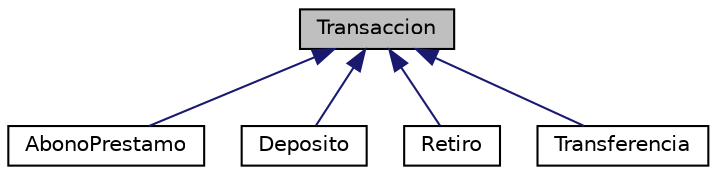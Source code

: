 digraph "Transaccion"
{
 // LATEX_PDF_SIZE
  edge [fontname="Helvetica",fontsize="10",labelfontname="Helvetica",labelfontsize="10"];
  node [fontname="Helvetica",fontsize="10",shape=record];
  Node1 [label="Transaccion",height=0.2,width=0.4,color="black", fillcolor="grey75", style="filled", fontcolor="black",tooltip="Clase abstracta Transaccion."];
  Node1 -> Node2 [dir="back",color="midnightblue",fontsize="10",style="solid",fontname="Helvetica"];
  Node2 [label="AbonoPrestamo",height=0.2,width=0.4,color="black", fillcolor="white", style="filled",URL="$class_abono_prestamo.html",tooltip="Clase AbonoPrestamo."];
  Node1 -> Node3 [dir="back",color="midnightblue",fontsize="10",style="solid",fontname="Helvetica"];
  Node3 [label="Deposito",height=0.2,width=0.4,color="black", fillcolor="white", style="filled",URL="$class_deposito.html",tooltip="Clase Deposito."];
  Node1 -> Node4 [dir="back",color="midnightblue",fontsize="10",style="solid",fontname="Helvetica"];
  Node4 [label="Retiro",height=0.2,width=0.4,color="black", fillcolor="white", style="filled",URL="$class_retiro.html",tooltip="Clase Retiro."];
  Node1 -> Node5 [dir="back",color="midnightblue",fontsize="10",style="solid",fontname="Helvetica"];
  Node5 [label="Transferencia",height=0.2,width=0.4,color="black", fillcolor="white", style="filled",URL="$class_transferencia.html",tooltip="Clase Transferencia."];
}
